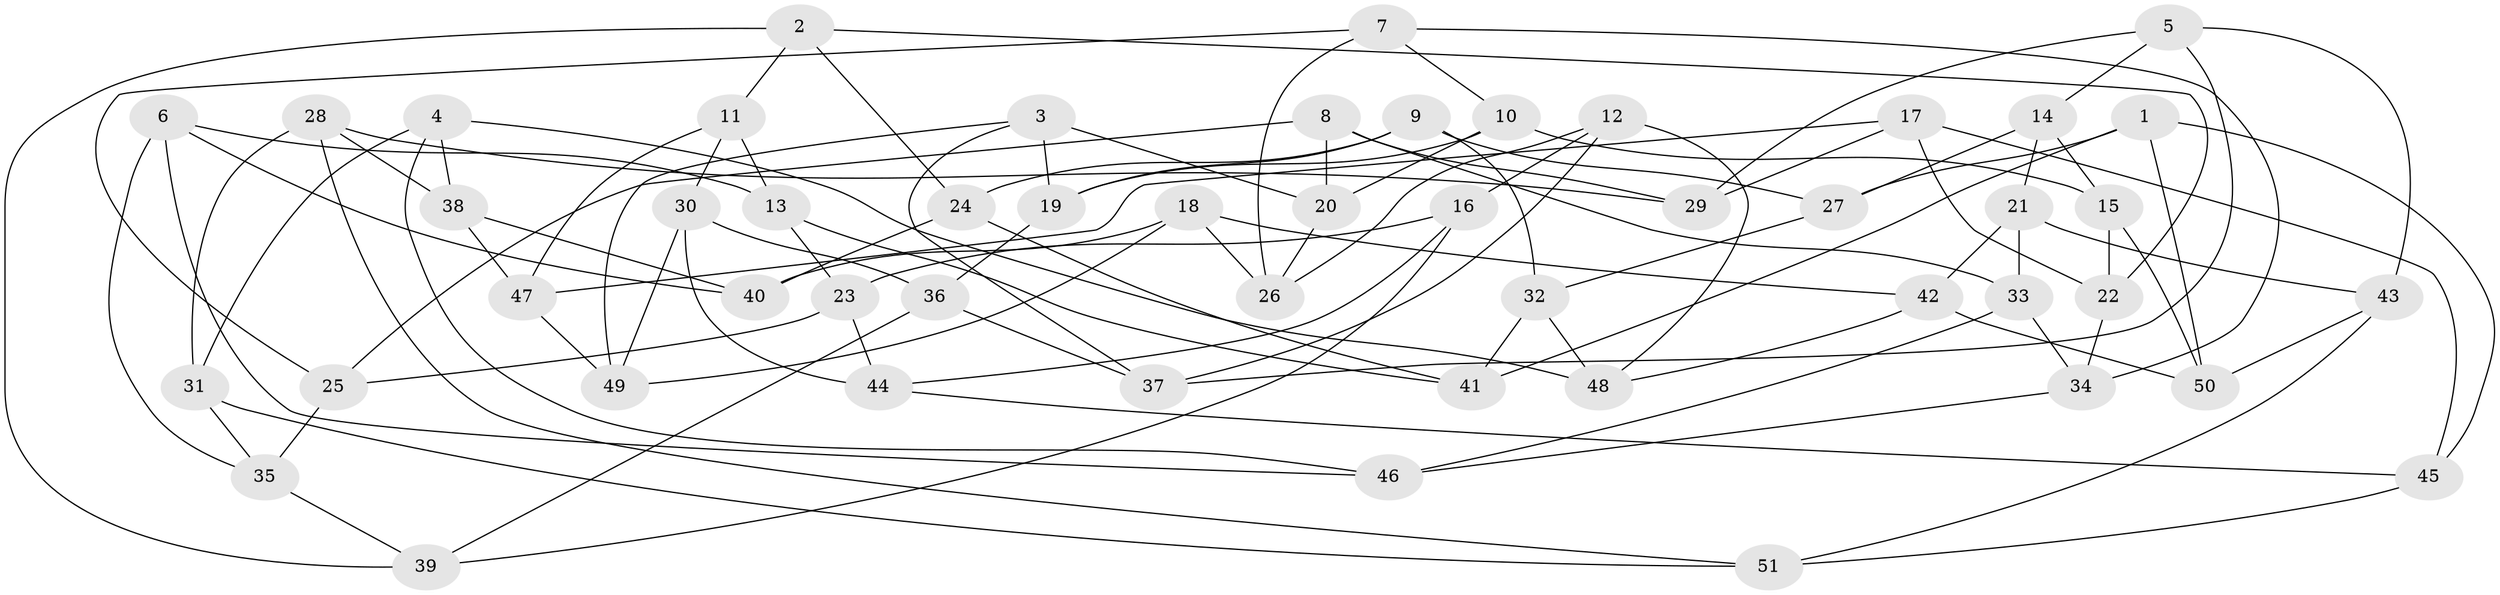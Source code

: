 // Generated by graph-tools (version 1.1) at 2025/57/03/09/25 04:57:27]
// undirected, 51 vertices, 102 edges
graph export_dot {
graph [start="1"]
  node [color=gray90,style=filled];
  1;
  2;
  3;
  4;
  5;
  6;
  7;
  8;
  9;
  10;
  11;
  12;
  13;
  14;
  15;
  16;
  17;
  18;
  19;
  20;
  21;
  22;
  23;
  24;
  25;
  26;
  27;
  28;
  29;
  30;
  31;
  32;
  33;
  34;
  35;
  36;
  37;
  38;
  39;
  40;
  41;
  42;
  43;
  44;
  45;
  46;
  47;
  48;
  49;
  50;
  51;
  1 -- 27;
  1 -- 41;
  1 -- 45;
  1 -- 50;
  2 -- 24;
  2 -- 39;
  2 -- 11;
  2 -- 22;
  3 -- 37;
  3 -- 19;
  3 -- 20;
  3 -- 49;
  4 -- 38;
  4 -- 46;
  4 -- 31;
  4 -- 48;
  5 -- 37;
  5 -- 14;
  5 -- 29;
  5 -- 43;
  6 -- 40;
  6 -- 13;
  6 -- 46;
  6 -- 35;
  7 -- 26;
  7 -- 34;
  7 -- 25;
  7 -- 10;
  8 -- 29;
  8 -- 20;
  8 -- 33;
  8 -- 25;
  9 -- 19;
  9 -- 32;
  9 -- 24;
  9 -- 27;
  10 -- 20;
  10 -- 19;
  10 -- 15;
  11 -- 47;
  11 -- 30;
  11 -- 13;
  12 -- 16;
  12 -- 26;
  12 -- 48;
  12 -- 37;
  13 -- 41;
  13 -- 23;
  14 -- 27;
  14 -- 15;
  14 -- 21;
  15 -- 22;
  15 -- 50;
  16 -- 44;
  16 -- 23;
  16 -- 39;
  17 -- 45;
  17 -- 29;
  17 -- 22;
  17 -- 47;
  18 -- 26;
  18 -- 42;
  18 -- 40;
  18 -- 49;
  19 -- 36;
  20 -- 26;
  21 -- 42;
  21 -- 33;
  21 -- 43;
  22 -- 34;
  23 -- 25;
  23 -- 44;
  24 -- 41;
  24 -- 40;
  25 -- 35;
  27 -- 32;
  28 -- 51;
  28 -- 31;
  28 -- 29;
  28 -- 38;
  30 -- 44;
  30 -- 36;
  30 -- 49;
  31 -- 51;
  31 -- 35;
  32 -- 48;
  32 -- 41;
  33 -- 46;
  33 -- 34;
  34 -- 46;
  35 -- 39;
  36 -- 37;
  36 -- 39;
  38 -- 40;
  38 -- 47;
  42 -- 50;
  42 -- 48;
  43 -- 51;
  43 -- 50;
  44 -- 45;
  45 -- 51;
  47 -- 49;
}
